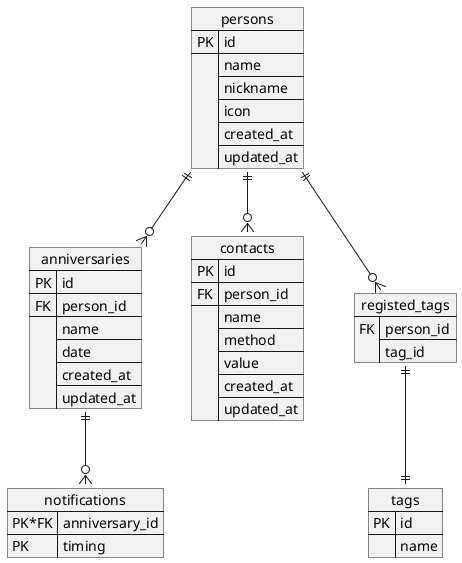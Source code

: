 @startuml
hide circle

json anniversaries {
    "PK": "id",
    "FK": "person_id",
    "": ["name", "date", "created_at", "updated_at"]
}
json contacts {
    "PK": "id",
    "FK": "person_id",
    "": ["name", "method", "value", "created_at", "updated_at"]
}
json notifications {
    "PK*FK": "anniversary_id",
    "PK": "timing"
}
json tags {
    "PK": "id",
    "": "name"
}
json persons {
    "PK": "id",
    "": ["name", "nickname", "icon", "created_at", "updated_at"]
}
json registed_tags {
    "FK": ["person_id", "tag_id"]
}

anniversaries ||--o{ notifications
persons ||--o{ anniversaries
persons ||--o{ contacts
persons ||--o{ registed_tags
registed_tags ||--|| tags

@enduml